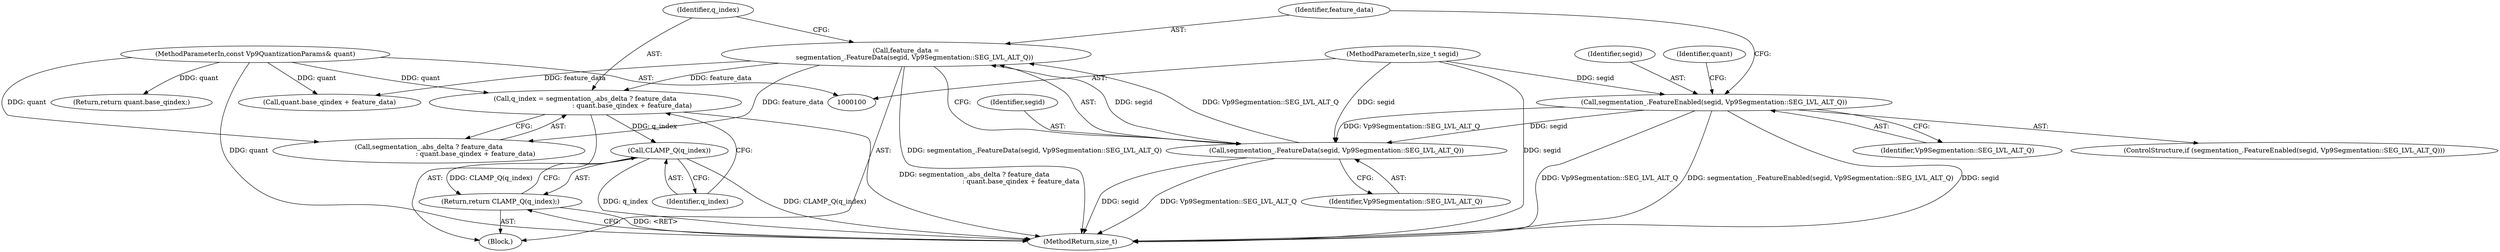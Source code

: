 digraph "1_Chrome_27c68f543e5eba779902447445dfb05ec3f5bf75_11@integer" {
"1000116" [label="(Call,q_index = segmentation_.abs_delta ? feature_data\n                                             : quant.base_qindex + feature_data)"];
"1000110" [label="(Call,feature_data =\n        segmentation_.FeatureData(segid, Vp9Segmentation::SEG_LVL_ALT_Q))"];
"1000112" [label="(Call,segmentation_.FeatureData(segid, Vp9Segmentation::SEG_LVL_ALT_Q))"];
"1000105" [label="(Call,segmentation_.FeatureEnabled(segid, Vp9Segmentation::SEG_LVL_ALT_Q))"];
"1000102" [label="(MethodParameterIn,size_t segid)"];
"1000101" [label="(MethodParameterIn,const Vp9QuantizationParams& quant)"];
"1000129" [label="(Call,CLAMP_Q(q_index))"];
"1000128" [label="(Return,return CLAMP_Q(q_index);)"];
"1000105" [label="(Call,segmentation_.FeatureEnabled(segid, Vp9Segmentation::SEG_LVL_ALT_Q))"];
"1000130" [label="(Identifier,q_index)"];
"1000123" [label="(Call,quant.base_qindex + feature_data)"];
"1000113" [label="(Identifier,segid)"];
"1000131" [label="(Return,return quant.base_qindex;)"];
"1000114" [label="(Identifier,Vp9Segmentation::SEG_LVL_ALT_Q)"];
"1000116" [label="(Call,q_index = segmentation_.abs_delta ? feature_data\n                                             : quant.base_qindex + feature_data)"];
"1000111" [label="(Identifier,feature_data)"];
"1000117" [label="(Identifier,q_index)"];
"1000108" [label="(Block,)"];
"1000135" [label="(MethodReturn,size_t)"];
"1000128" [label="(Return,return CLAMP_Q(q_index);)"];
"1000112" [label="(Call,segmentation_.FeatureData(segid, Vp9Segmentation::SEG_LVL_ALT_Q))"];
"1000106" [label="(Identifier,segid)"];
"1000101" [label="(MethodParameterIn,const Vp9QuantizationParams& quant)"];
"1000110" [label="(Call,feature_data =\n        segmentation_.FeatureData(segid, Vp9Segmentation::SEG_LVL_ALT_Q))"];
"1000107" [label="(Identifier,Vp9Segmentation::SEG_LVL_ALT_Q)"];
"1000129" [label="(Call,CLAMP_Q(q_index))"];
"1000104" [label="(ControlStructure,if (segmentation_.FeatureEnabled(segid, Vp9Segmentation::SEG_LVL_ALT_Q)))"];
"1000133" [label="(Identifier,quant)"];
"1000118" [label="(Call,segmentation_.abs_delta ? feature_data\n                                             : quant.base_qindex + feature_data)"];
"1000102" [label="(MethodParameterIn,size_t segid)"];
"1000116" -> "1000108"  [label="AST: "];
"1000116" -> "1000118"  [label="CFG: "];
"1000117" -> "1000116"  [label="AST: "];
"1000118" -> "1000116"  [label="AST: "];
"1000130" -> "1000116"  [label="CFG: "];
"1000116" -> "1000135"  [label="DDG: segmentation_.abs_delta ? feature_data\n                                             : quant.base_qindex + feature_data"];
"1000110" -> "1000116"  [label="DDG: feature_data"];
"1000101" -> "1000116"  [label="DDG: quant"];
"1000116" -> "1000129"  [label="DDG: q_index"];
"1000110" -> "1000108"  [label="AST: "];
"1000110" -> "1000112"  [label="CFG: "];
"1000111" -> "1000110"  [label="AST: "];
"1000112" -> "1000110"  [label="AST: "];
"1000117" -> "1000110"  [label="CFG: "];
"1000110" -> "1000135"  [label="DDG: segmentation_.FeatureData(segid, Vp9Segmentation::SEG_LVL_ALT_Q)"];
"1000112" -> "1000110"  [label="DDG: segid"];
"1000112" -> "1000110"  [label="DDG: Vp9Segmentation::SEG_LVL_ALT_Q"];
"1000110" -> "1000118"  [label="DDG: feature_data"];
"1000110" -> "1000123"  [label="DDG: feature_data"];
"1000112" -> "1000114"  [label="CFG: "];
"1000113" -> "1000112"  [label="AST: "];
"1000114" -> "1000112"  [label="AST: "];
"1000112" -> "1000135"  [label="DDG: Vp9Segmentation::SEG_LVL_ALT_Q"];
"1000112" -> "1000135"  [label="DDG: segid"];
"1000105" -> "1000112"  [label="DDG: segid"];
"1000105" -> "1000112"  [label="DDG: Vp9Segmentation::SEG_LVL_ALT_Q"];
"1000102" -> "1000112"  [label="DDG: segid"];
"1000105" -> "1000104"  [label="AST: "];
"1000105" -> "1000107"  [label="CFG: "];
"1000106" -> "1000105"  [label="AST: "];
"1000107" -> "1000105"  [label="AST: "];
"1000111" -> "1000105"  [label="CFG: "];
"1000133" -> "1000105"  [label="CFG: "];
"1000105" -> "1000135"  [label="DDG: Vp9Segmentation::SEG_LVL_ALT_Q"];
"1000105" -> "1000135"  [label="DDG: segmentation_.FeatureEnabled(segid, Vp9Segmentation::SEG_LVL_ALT_Q)"];
"1000105" -> "1000135"  [label="DDG: segid"];
"1000102" -> "1000105"  [label="DDG: segid"];
"1000102" -> "1000100"  [label="AST: "];
"1000102" -> "1000135"  [label="DDG: segid"];
"1000101" -> "1000100"  [label="AST: "];
"1000101" -> "1000135"  [label="DDG: quant"];
"1000101" -> "1000118"  [label="DDG: quant"];
"1000101" -> "1000123"  [label="DDG: quant"];
"1000101" -> "1000131"  [label="DDG: quant"];
"1000129" -> "1000128"  [label="AST: "];
"1000129" -> "1000130"  [label="CFG: "];
"1000130" -> "1000129"  [label="AST: "];
"1000128" -> "1000129"  [label="CFG: "];
"1000129" -> "1000135"  [label="DDG: q_index"];
"1000129" -> "1000135"  [label="DDG: CLAMP_Q(q_index)"];
"1000129" -> "1000128"  [label="DDG: CLAMP_Q(q_index)"];
"1000128" -> "1000108"  [label="AST: "];
"1000135" -> "1000128"  [label="CFG: "];
"1000128" -> "1000135"  [label="DDG: <RET>"];
}
